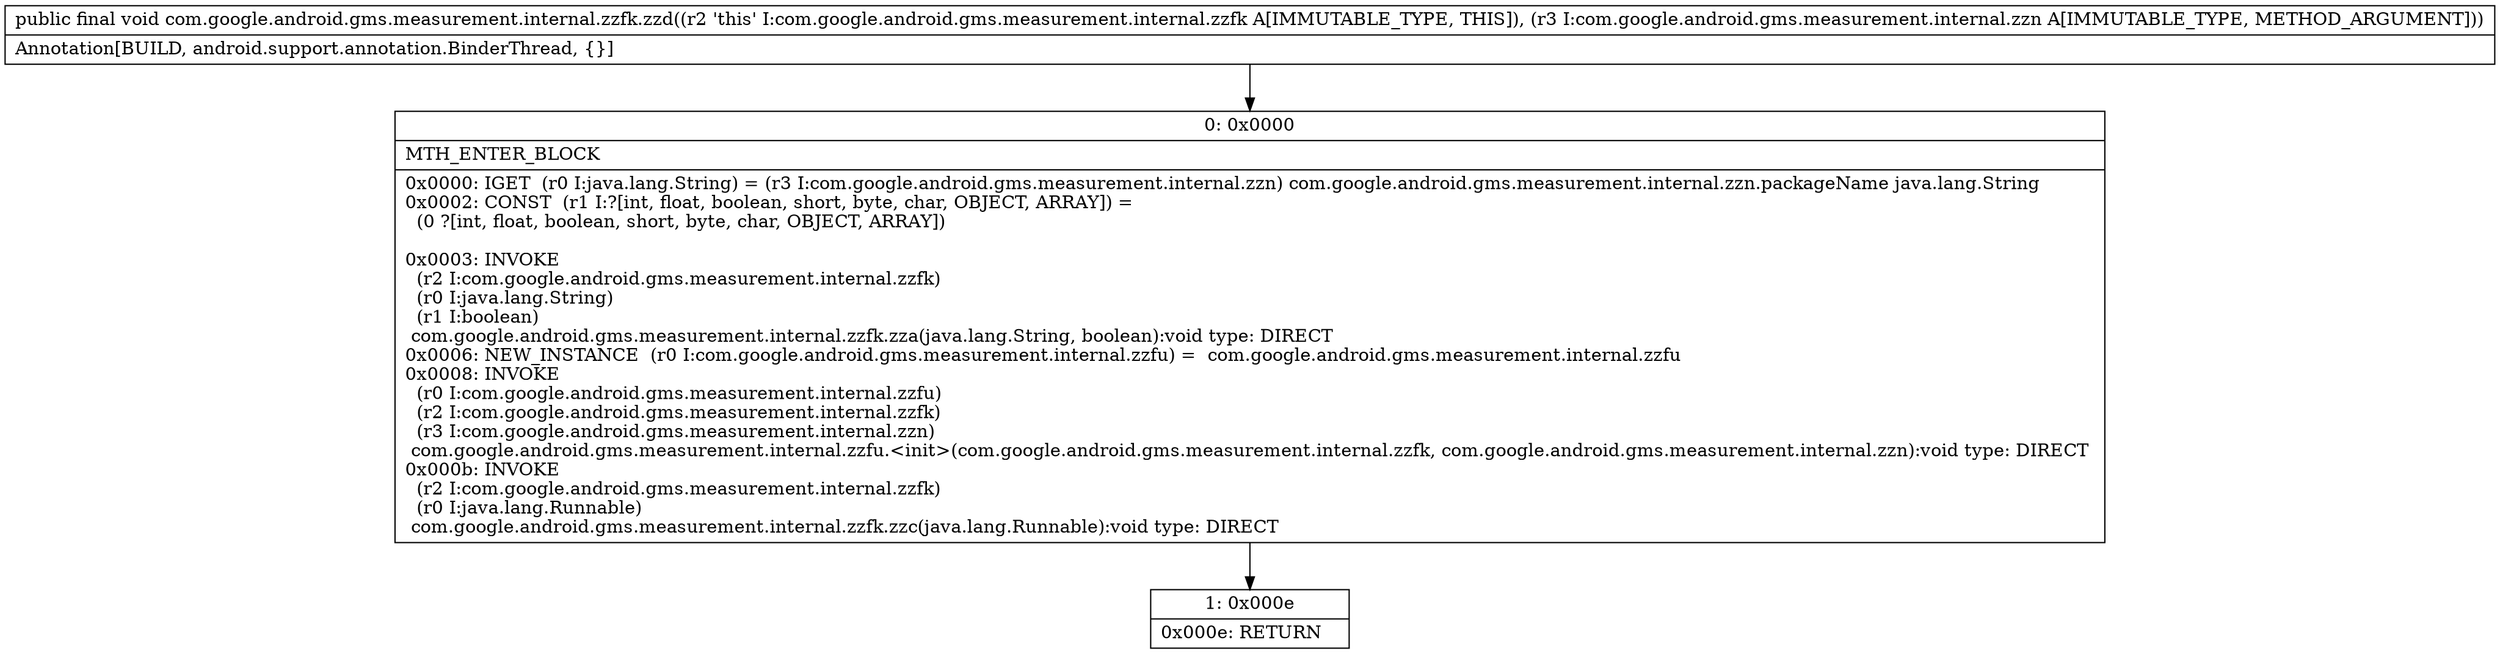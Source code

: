 digraph "CFG forcom.google.android.gms.measurement.internal.zzfk.zzd(Lcom\/google\/android\/gms\/measurement\/internal\/zzn;)V" {
Node_0 [shape=record,label="{0\:\ 0x0000|MTH_ENTER_BLOCK\l|0x0000: IGET  (r0 I:java.lang.String) = (r3 I:com.google.android.gms.measurement.internal.zzn) com.google.android.gms.measurement.internal.zzn.packageName java.lang.String \l0x0002: CONST  (r1 I:?[int, float, boolean, short, byte, char, OBJECT, ARRAY]) = \l  (0 ?[int, float, boolean, short, byte, char, OBJECT, ARRAY])\l \l0x0003: INVOKE  \l  (r2 I:com.google.android.gms.measurement.internal.zzfk)\l  (r0 I:java.lang.String)\l  (r1 I:boolean)\l com.google.android.gms.measurement.internal.zzfk.zza(java.lang.String, boolean):void type: DIRECT \l0x0006: NEW_INSTANCE  (r0 I:com.google.android.gms.measurement.internal.zzfu) =  com.google.android.gms.measurement.internal.zzfu \l0x0008: INVOKE  \l  (r0 I:com.google.android.gms.measurement.internal.zzfu)\l  (r2 I:com.google.android.gms.measurement.internal.zzfk)\l  (r3 I:com.google.android.gms.measurement.internal.zzn)\l com.google.android.gms.measurement.internal.zzfu.\<init\>(com.google.android.gms.measurement.internal.zzfk, com.google.android.gms.measurement.internal.zzn):void type: DIRECT \l0x000b: INVOKE  \l  (r2 I:com.google.android.gms.measurement.internal.zzfk)\l  (r0 I:java.lang.Runnable)\l com.google.android.gms.measurement.internal.zzfk.zzc(java.lang.Runnable):void type: DIRECT \l}"];
Node_1 [shape=record,label="{1\:\ 0x000e|0x000e: RETURN   \l}"];
MethodNode[shape=record,label="{public final void com.google.android.gms.measurement.internal.zzfk.zzd((r2 'this' I:com.google.android.gms.measurement.internal.zzfk A[IMMUTABLE_TYPE, THIS]), (r3 I:com.google.android.gms.measurement.internal.zzn A[IMMUTABLE_TYPE, METHOD_ARGUMENT]))  | Annotation[BUILD, android.support.annotation.BinderThread, \{\}]\l}"];
MethodNode -> Node_0;
Node_0 -> Node_1;
}


